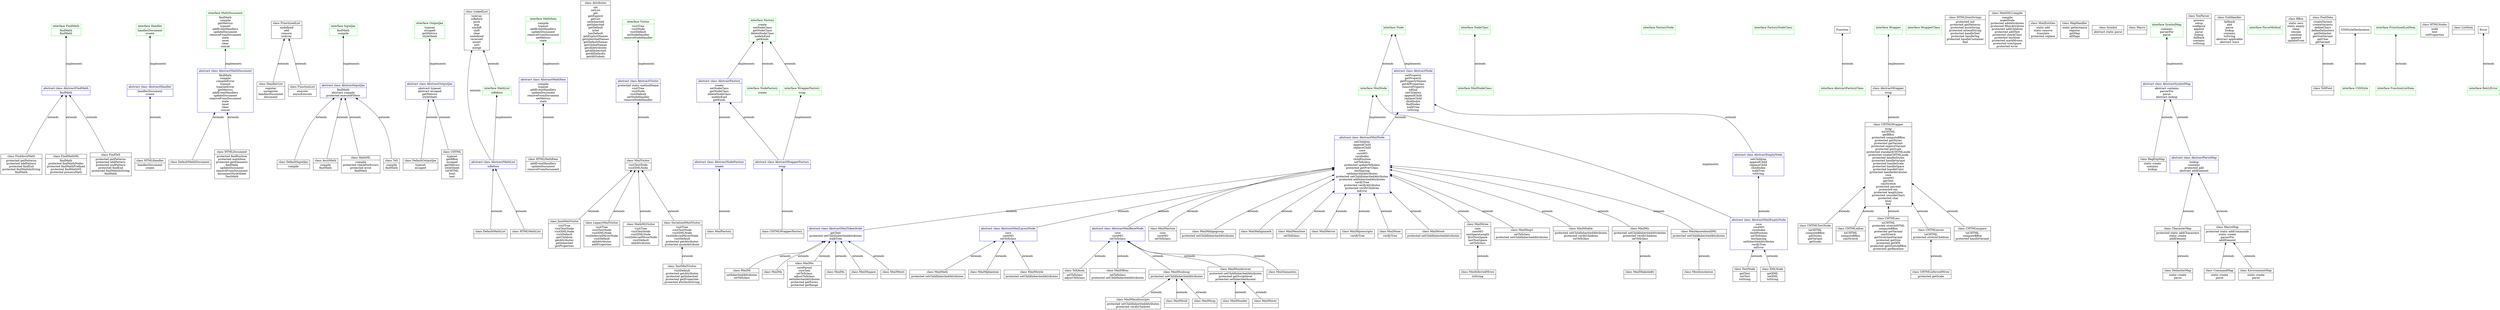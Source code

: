 digraph structs {
  edge [dir=back];
  node [shape=record];
FindMath [color=green, label="{ interface FindMath | findMath\nfindMath}"];
AbstractFindMath [color=blue, label="{ abstract class AbstractFindMath | findMath}"];
FindMath -> AbstractFindMath[label="implements"]
Handler [color=green, label="{ interface Handler | handlesDocument\ncreate}"];
DefaultMathDocument [label="{ class DefaultMathDocument | }"];
AbstractMathDocument -> DefaultMathDocument[label="extends"]
AbstractHandler [color=blue, label="{ abstract class AbstractHandler | handlesDocument\ncreate}"];
Handler -> AbstractHandler[label="implements"]
HandlerList [label="{ class HandlerList | register\nunregister\nhandlesDocument\ndocument}"];
PrioritizedList -> HandlerList[label="extends"]
InputJax [color=green, label="{ interface InputJax | findMath\ncompile}"];
AbstractInputJax [color=blue, label="{ abstract class AbstractInputJax | findMath\nabstract compile\nprotected executeFilters}"];
InputJax -> AbstractInputJax[label="implements"]
MathDocument [color=green, label="{ interface MathDocument | findMath\ncompile\ngetMetrics\ntypeset\naddEventHandlers\nupdateDocument\nremoveFromDocument\nstate\nreset\nclear\nconcat}"];
DefaultInputJax [label="{ class DefaultInputJax | compile}"];
AbstractInputJax -> DefaultInputJax[label="extends"]
DefaultOutputJax [label="{ class DefaultOutputJax | typeset\nescaped}"];
AbstractOutputJax -> DefaultOutputJax[label="extends"]
DefaultMathList [label="{ class DefaultMathList | }"];
AbstractMathList -> DefaultMathList[label="extends"]
AbstractMathDocument [color=blue, label="{ abstract class AbstractMathDocument | findMath\ncompile\ncompileError\ntypeset\ntypesetError\ngetMetrics\naddEventHandlers\nupdateDocument\nremoveFromDocument\nstate\nreset\nclear\nconcat}"];
MathDocument -> AbstractMathDocument[label="implements"]
MathItem [color=green, label="{ interface MathItem | compile\ntypeset\naddEventHandlers\nupdateDocument\nremoveFromDocument\nsetMetrics\nstate}"];
AbstractMathItem [color=blue, label="{ abstract class AbstractMathItem | compile\ntypeset\naddEventHandlers\nupdateDocument\nremoveFromDocument\nsetMetrics\nstate}"];
MathItem -> AbstractMathItem[label="implements"]
MathList [color=green, label="{ interface MathList | isBefore}"];
LinkedList -> MathList[label="extends"]
AbstractMathList [color=blue, label="{ abstract class AbstractMathList | isBefore}"];
LinkedList -> AbstractMathList[label="extends"]
MathList -> AbstractMathList[label="implements"]
Attributes [label="{ class Attributes | set\nsetList\nget\ngetExplicit\ngetList\nsetInherited\ngetInherited\ngetDefault\nisSet\nhasDefault\ngetExplicitNames\ngetInheritedNames\ngetDefaultNames\ngetGlobalNames\ngetAllAttributes\ngetAllInherited\ngetAllDefaults\ngetAllGlobals}"];
JsonMmlVisitor [label="{ class JsonMmlVisitor | visitTree\nvisitTextNode\nvisitXMLNode\nvisitDefault\ngetChildren\ngetAttributes\ngetInherited\ngetProperties}"];
MmlVisitor -> JsonMmlVisitor[label="extends"]
LegacyMmlVisitor [label="{ class LegacyMmlVisitor | visitTree\nvisitTextNode\nvisitXMLNode\nvisitInferredMrowNode\nvisitDefault\naddAttributes\naddProperties}"];
MmlVisitor -> LegacyMmlVisitor[label="extends"]
MathMLVisitor [label="{ class MathMLVisitor | visitTree\nvisitTextNode\nvisitXMLNode\nvisitInferredMrowNode\nvisitDefault\naddAttributes}"];
MmlVisitor -> MathMLVisitor[label="extends"]
MmlFactory [label="{ class MmlFactory | }"];
AbstractNodeFactory -> MmlFactory[label="extends"]
MmlNode [color=green, label="{ interface MmlNode | }"];
"Node" -> MmlNode[label="extends"]
MmlNodeClass [color=green, label="{ interface MmlNodeClass | }"];
NodeClass -> MmlNodeClass[label="extends"]
AbstractMmlNode [color=blue, label="{ abstract class AbstractMmlNode | setChildren\nappendChild\nreplaceChild\ncore\ncoreMO\ncoreIndex\nchildPosition\nsetTeXclass\nprotected updateTeXclass\nprotected getPrevClass\ntexSpacing\nsetInheritedAttributes\nprotected setChildInheritedAttributes\nprotected addInheritedAttributes\nverifyTree\nprotected verifyAttributes\nprotected verifyChildren\nmError}"];
AbstractNode -> AbstractMmlNode[label="extends"]
MmlNode -> AbstractMmlNode[label="implements"]
AbstractMmlTokenNode [color=blue, label="{ abstract class AbstractMmlTokenNode | getText\nprotected setChildInheritedAttributes\nwalkTree}"];
AbstractMmlNode -> AbstractMmlTokenNode[label="extends"]
AbstractMmlLayoutNode [color=blue, label="{ abstract class AbstractMmlLayoutNode | core\ncoreMO\nsetTeXclass}"];
AbstractMmlNode -> AbstractMmlLayoutNode[label="extends"]
AbstractMmlBaseNode [color=blue, label="{ abstract class AbstractMmlBaseNode | core\ncoreMO\nsetTeXclass}"];
AbstractMmlNode -> AbstractMmlBaseNode[label="extends"]
AbstractMmlEmptyNode [color=blue, label="{ abstract class AbstractMmlEmptyNode | core\ncoreMO\ncoreIndex\nchildPosition\nsetTeXclass\ntexSpacing\nsetInheritedAttributes\nverifyTree\nmError}"];
AbstractEmptyNode -> AbstractMmlEmptyNode[label="extends"]
MmlNode -> AbstractMmlEmptyNode[label="implements"]
TextNode [label="{ class TextNode | getText\nsetText\ntoString}"];
AbstractMmlEmptyNode -> TextNode[label="extends"]
XMLNode [label="{ class XMLNode | getXML\nsetXML\ntoString}"];
AbstractMmlEmptyNode -> XMLNode[label="extends"]
TeXAtom [label="{ class TeXAtom | setTeXclass\nadjustTeXclass}"];
AbstractMmlBaseNode -> TeXAtom[label="extends"]
MmlMaction [label="{ class MmlMaction | core\ncoreMO\nsetTeXclass}"];
AbstractMmlNode -> MmlMaction[label="extends"]
MmlMaligngroup [label="{ class MmlMaligngroup | protected setChildInheritedAttributes}"];
AbstractMmlNode -> MmlMaligngroup[label="extends"]
MmlMalignmark [label="{ class MmlMalignmark | }"];
AbstractMmlNode -> MmlMalignmark[label="extends"]
MmlMath [label="{ class MmlMath | protected setChildInheritedAttributes}"];
AbstractMmlLayoutNode -> MmlMath[label="extends"]
MmlMenclose [label="{ class MmlMenclose | setTeXclass}"];
AbstractMmlNode -> MmlMenclose[label="extends"]
MmlMerror [label="{ class MmlMerror | }"];
AbstractMmlNode -> MmlMerror[label="extends"]
MmlMfrac [label="{ class MmlMfrac | setTeXclass\nprotected setChildInheritedAttributes}"];
AbstractMmlBaseNode -> MmlMfrac[label="extends"]
MmlMi [label="{ class MmlMi | setInheritedAttributes\nsetTeXclass}"];
AbstractMmlTokenNode -> MmlMi[label="extends"]
MmlMmultiscripts [label="{ class MmlMmultiscripts | protected setChildInheritedAttributes\nprotected verifyChildren}"];
MmlMsubsup -> MmlMmultiscripts[label="extends"]
MmlMprescripts [label="{ class MmlMprescripts | verifyTree}"];
AbstractMmlNode -> MmlMprescripts[label="extends"]
MmlNone [label="{ class MmlNone | verifyTree}"];
AbstractMmlNode -> MmlNone[label="extends"]
MmlMn [label="{ class MmlMn | }"];
AbstractMmlTokenNode -> MmlMn[label="extends"]
MmlMo [label="{ class MmlMo | coreParent\ncoreText\nsetTeXclass\nadjustTeXclass\nsetInheritedAttributes\nprotected getForms\nprotected getRange}"];
AbstractMmlTokenNode -> MmlMo[label="extends"]
MmlMphantom [label="{ class MmlMphantom | }"];
AbstractMmlLayoutNode -> MmlMphantom[label="extends"]
MmlMroot [label="{ class MmlMroot | protected setChildInheritedAttributes}"];
AbstractMmlNode -> MmlMroot[label="extends"]
MmlMrow [label="{ class MmlMrow | core\ncoreMO\nnonSpaceLength\nfirstNonSpace\nlastNonSpace\nsetTeXclass}"];
AbstractMmlNode -> MmlMrow[label="extends"]
MmlInferredMrow [label="{ class MmlInferredMrow | toString}"];
MmlMrow -> MmlInferredMrow[label="extends"]
MmlMs [label="{ class MmlMs | }"];
AbstractMmlTokenNode -> MmlMs[label="extends"]
MmlMspace [label="{ class MmlMspace | }"];
AbstractMmlTokenNode -> MmlMspace[label="extends"]
MmlMsqrt [label="{ class MmlMsqrt | setTeXclass\nprotected setChildInheritedAttributes}"];
AbstractMmlNode -> MmlMsqrt[label="extends"]
MmlMstyle [label="{ class MmlMstyle | protected setChildInheritedAttributes}"];
AbstractMmlLayoutNode -> MmlMstyle[label="extends"]
MmlMsubsup [label="{ class MmlMsubsup | protected setChildInheritedAttributes}"];
AbstractMmlBaseNode -> MmlMsubsup[label="extends"]
MmlMsub [label="{ class MmlMsub | }"];
MmlMsubsup -> MmlMsub[label="extends"]
MmlMsup [label="{ class MmlMsup | }"];
MmlMsubsup -> MmlMsup[label="extends"]
MmlMtable [label="{ class MmlMtable | protected setChildInheritedAttributes\nprotected verifyChildren\nsetTeXclass}"];
AbstractMmlNode -> MmlMtable[label="extends"]
MmlMtext [label="{ class MmlMtext | }"];
AbstractMmlTokenNode -> MmlMtext[label="extends"]
MmlMtr [label="{ class MmlMtr | protected setChildInheritedAttributes\nprotected verifyChildren\nsetTeXclass}"];
AbstractMmlNode -> MmlMtr[label="extends"]
MmlMlabeledtr [label="{ class MmlMlabeledtr | }"];
MmlMtr -> MmlMlabeledtr[label="extends"]
MmlMunderover [label="{ class MmlMunderover | protected setChildInheritedAttributes\nprotected getScriptlevel\nprotected setInheritedAccent}"];
AbstractMmlBaseNode -> MmlMunderover[label="extends"]
MmlMunder [label="{ class MmlMunder | }"];
MmlMunderover -> MmlMunder[label="extends"]
MmlMover [label="{ class MmlMover | }"];
MmlMunderover -> MmlMover[label="extends"]
MmlSemantics [label="{ class MmlSemantics | }"];
AbstractMmlBaseNode -> MmlSemantics[label="extends"]
MmlAnnotationXML [label="{ class MmlAnnotationXML | protected setChildInheritedAttributes}"];
AbstractMmlNode -> MmlAnnotationXML[label="extends"]
MmlAnnotation [label="{ class MmlAnnotation | }"];
MmlAnnotationXML -> MmlAnnotation[label="extends"]
MmlVisitor [label="{ class MmlVisitor | visitTextNode\nvisitXMLNode}"];
AbstractVisitor -> MmlVisitor[label="extends"]
SerializedMmlVisitor [label="{ class SerializedMmlVisitor | visitTree\nvisitTextNode\nvisitXMLNode\nvisitInferredMrowNode\nvisitDefault\nprotected getAttributes\nprotected quoteAttribute}"];
MmlVisitor -> SerializedMmlVisitor[label="extends"]
TestMmlVisitor [label="{ class TestMmlVisitor | visitDefault\nprotected getAttributes\nprotected getInherited\nprotected getProperties\nprotected attributeString}"];
SerializedMmlVisitor -> TestMmlVisitor[label="extends"]
OutputJax [color=green, label="{ interface OutputJax | typeset\nescaped\ngetMetrics\nstyleSheet}"];
AbstractOutputJax [color=blue, label="{ abstract class AbstractOutputJax | abstract typeset\nabstract escaped\ngetMetrics\nstyleSheet}"];
OutputJax -> AbstractOutputJax[label="implements"]
FactoryNode [color=green, label="{ interface FactoryNode | }"];
FactoryNodeClass [color=green, label="{ interface FactoryNodeClass | }"];
Factory [color=green, label="{ interface Factory | create\nsetNodeClass\ngetNodeClass\ndeleteNodeClass\nnodeIsKind\ngetKinds}"];
AbstractFactoryClass [color=green, label="{ interface AbstractFactoryClass | }"];
Function -> AbstractFactoryClass[label="extends"]
AbstractFactory [color=blue, label="{ abstract class AbstractFactory | create\nsetNodeClass\ngetNodeClass\ndeleteNodeClass\nnodeIsKind\ngetKinds}"];
Factory -> AbstractFactory[label="implements"]
"Node" [color=green, label="{ interface Node | }"];
NodeClass [color=green, label="{ interface NodeClass | }"];
AbstractNode [color=blue, label="{ abstract class AbstractNode | setProperty\ngetProperty\ngetPropertyNames\ngetAllProperties\nremoveProperty\nisKind\nsetChildren\nappendChild\nreplaceChild\nchildIndex\nfindNodes\nwalkTree\ntoString}"];
"Node" -> AbstractNode[label="implements"]
AbstractEmptyNode [color=blue, label="{ abstract class AbstractEmptyNode | setChildren\nappendChild\nreplaceChild\nchildIndex\nwalkTree\ntoString}"];
AbstractNode -> AbstractEmptyNode[label="extends"]
NodeFactory [color=green, label="{ interface NodeFactory | create}"];
Factory -> NodeFactory[label="extends"]
AbstractNodeFactory [color=blue, label="{ abstract class AbstractNodeFactory | create}"];
AbstractFactory -> AbstractNodeFactory[label="extends"]
Visitor [color=green, label="{ interface Visitor | visitTree\nvisitNode\nvisitDefault\nsetNodeHandler\nremoveNodeHandler}"];
AbstractVisitor [color=blue, label="{ abstract class AbstractVisitor | protected static methodName\nvisitTree\nvisitNode\nvisitDefault\nsetNodeHandler\nremoveNodeHandler}"];
Visitor -> AbstractVisitor[label="implements"]
Wrapper [color=green, label="{ interface Wrapper | }"];
WrapperClass [color=green, label="{ interface WrapperClass | }"];
AbstractWrapper [label="{ class AbstractWrapper | wrap}"];
Wrapper -> AbstractWrapper[label="implements"]
WrapperFactory [color=green, label="{ interface WrapperFactory | wrap}"];
Factory -> WrapperFactory[label="extends"]
AbstractWrapperFactory [color=blue, label="{ abstract class AbstractWrapperFactory | wrap}"];
AbstractFactory -> AbstractWrapperFactory[label="extends"]
WrapperFactory -> AbstractWrapperFactory[label="implements"]
HTMLDocument [label="{ class HTMLDocument | protected findPosition\nprotected mathItem\nprotected getElements\nfindMath\nupdateDocument\nremoveFromDocument\ndocumentStyleSheet\nTestMath}"];
AbstractMathDocument -> HTMLDocument[label="extends"]
HTMLDomStrings [label="{ class HTMLDomStrings | protected init\nprotected getPatterns\nprotected pushString\nprotected extendString\nprotected handleText\nprotected handleTag\nprotected handleContainer\nfind}"];
HTMLHandler [label="{ class HTMLHandler | handlesDocument\ncreate}"];
AbstractHandler -> HTMLHandler[label="extends"]
HTMLMathItem [label="{ class HTMLMathItem | addEventHandlers\nupdateDocument\nremoveFromDocument}"];
AbstractMathItem -> HTMLMathItem[label="extends"]
HTMLMathList [label="{ class HTMLMathList | }"];
AbstractMathList -> HTMLMathList[label="extends"]
FindAsciiMath [label="{ class FindAsciiMath | protected getPatterns\nprotected addPattern\nprotected findEnd\nprotected findMathInString\nfindMath}"];
AbstractFindMath -> FindAsciiMath[label="extends"]
AsciiMath [label="{ class AsciiMath | compile\nfindMath}"];
AbstractInputJax -> AsciiMath[label="extends"]
FindMathML [label="{ class FindMathML | findMath\nprotected findMathNodes\nprotected findMathPrefixed\nprotected findMathNS\nprotected processMath}"];
AbstractFindMath -> FindMathML[label="extends"]
MathMLCompile [label="{ class MathMLCompile | compile\nmakeNode\nprotected addAttributes\nprotected filterAttribute\nprotected addChildren\nprotected addText\nprotected checkClass\nprotected texAtom\nprotected markMrows\nprotected trimSpace\nprotected error}"];
MmlEntities [label="{ class MmlEntities | static add\nstatic remove\ntranslate\nprotected replace}"];
MathML [label="{ class MathML | compile\nprotected checkForErrors\nprotected error\nfindMath}"];
AbstractInputJax -> MathML[label="extends"]
FindTeX [label="{ class FindTeX | protected getPatterns\nprotected addPattern\nprotected endPattern\nprotected findEnd\nprotected findMathInString\nfindMath}"];
AbstractFindMath -> FindTeX[label="extends"]
MapHandler [label="{ class MapHandler | static getInstance\nregister\ngetMap\nallMaps}"];
Symbol [label="{ class Symbol | abstract static parse}"];
Macro [label="{ class Macro | }"];
SymbolMap [color=green, label="{ interface SymbolMap | contains\nparserFor\nparse}"];
AbstractSymbolMap [color=blue, label="{ abstract class AbstractSymbolMap | abstract contains\nparserFor\nparse\nabstract lookup}"];
SymbolMap -> AbstractSymbolMap[label="implements"]
RegExpMap [label="{ class RegExpMap | static create\ncontains\nlookup}"];
AbstractSymbolMap -> RegExpMap[label="extends"]
AbstractParseMap [color=blue, label="{ abstract class AbstractParseMap | lookup\ncontains\nprotected add\nabstract addElement}"];
AbstractSymbolMap -> AbstractParseMap[label="extends"]
CharacterMap [label="{ class CharacterMap | protected static addCharacters\nstatic create\naddElement}"];
AbstractParseMap -> CharacterMap[label="extends"]
DelimiterMap [label="{ class DelimiterMap | static create\nparse}"];
CharacterMap -> DelimiterMap[label="extends"]
MacroMap [label="{ class MacroMap | protected static addCommands\nstatic create\nparserFor\naddElement}"];
AbstractParseMap -> MacroMap[label="extends"]
CommandMap [label="{ class CommandMap | static create\nparse}"];
MacroMap -> CommandMap[label="extends"]
EnvironmentMap [label="{ class EnvironmentMap | static create\nparse}"];
MacroMap -> EnvironmentMap[label="extends"]
TexParser [label="{ class TexParser | process\nsetup\nconfigure\nappend\nparse\nlookup\nfallback\ncontains\ntoString}"];
SubHandler [label="{ class SubHandler | fallback\nadd\nparse\nlookup\ncontains\ntoString\nabstract applicable\nabstract warn}"];
ParseMethod [color=green, label="{ interface ParseMethod | }"];
TeX [label="{ class TeX | compile\nfindMath}"];
AbstractInputJax -> TeX[label="extends"]
BBox [label="{ class BBox | static zero\nstatic empty\nclean\nrescale\ncombine\nappend\nupdateFrom}"];
FontData [label="{ class FontData | createVariant\ncreateVariants\ndefineChars\ndefineDelimiters\ngetDelimiter\ngetSizeVariant\ngetChar\ngetVariant}"];
CSSStyle [color=green, label="{ interface CSSStyle | }"];
CSSStyleDeclaration -> CSSStyle[label="extends"]
CHTMLWrapper [label="{ class CHTMLWrapper | wrap\ntoCHTML\ngetBBox\nprotected computeBBox\nprotected getStyles\nprotected getVariant\nprotected explicitVariant\nprotected getScale\nprotected standardCHTMLnode\nprotected createCHTMLnode\nprotected handleStyles\nprotected handleVariant\nprotected handleScale\nprotected handleSpace\nprotected handleColor\nprotected handleAttributes\ncore\ncoreMO\ngetText\ncanStretch\nprotected percent\nprotected em\nprotected length2em\nprotected unicodeChars\nprotected char\nhtml\ntext}"];
AbstractWrapper -> CHTMLWrapper[label="extends"]
CHTMLWrapperFactory [label="{ class CHTMLWrapperFactory | }"];
AbstractWrapperFactory -> CHTMLWrapperFactory[label="extends"]
CHTMLTextNode [label="{ class CHTMLTextNode | toCHTML\ncomputeBBox\ngetStyles\ngetVariant\ngetScale}"];
CHTMLWrapper -> CHTMLTextNode[label="extends"]
CHTMLmfrac [label="{ class CHTMLmfrac | toCHTML\ncomputeBBox\ncanStretch}"];
CHTMLWrapper -> CHTMLmfrac[label="extends"]
CHTMLmo [label="{ class CHTMLmo | toCHTML\nprotected stretchHTML\ncomputeBBox\nprotected getVariant\ncanStretch\ngetStretchedVariant\nprotected getSize\nprotected getWH\nprotected getStretchBBox\nprotected getBaseline}"];
CHTMLWrapper -> CHTMLmo[label="extends"]
CHTMLmrow [label="{ class CHTMLmrow | toCHTML\nprotected stretchChildren}"];
CHTMLWrapper -> CHTMLmrow[label="extends"]
CHTMLinferredMrow [label="{ class CHTMLinferredMrow | protected getScale}"];
CHTMLmrow -> CHTMLinferredMrow[label="extends"]
CHTMLmspace [label="{ class CHTMLmspace | toCHTML\ncomputeBBox\nprotected handleVariant}"];
CHTMLWrapper -> CHTMLmspace[label="extends"]
TeXFont [label="{ class TeXFont | }"];
FontData -> TeXFont[label="extends"]
CHTML [label="{ class CHTML | typeset\ngetBBox\nescaped\ngetMetrics\nstyleSheet\ntoCHTML\nhtml\ntext}"];
AbstractOutputJax -> CHTML[label="extends"]
FunctionListItem [color=green, label="{ interface FunctionListItem | }"];
PrioritizedListItem -> FunctionListItem[label="extends"]
FunctionList [label="{ class FunctionList | execute\nasyncExecute}"];
PrioritizedList -> FunctionList[label="extends"]
HTMLNodes [label="{ class HTMLNodes | node\ntext\nsetProperties}"];
ListItem [label="{ class ListItem | }"];
LinkedList [label="{ class LinkedList | toArray\nisBefore\npush\npop\nunshift\nshift\nclear\nundefined\nreversed\ninsert\nsort\nmerge}"];
PrioritizedListItem [color=green, label="{ interface PrioritizedListItem | }"];
PrioritizedList [label="{ class PrioritizedList | undefined\nadd\nremove\ntoArray}"];
RetryError [color=green, label="{ interface RetryError | }"];
Error -> RetryError[label="extends"]
}
